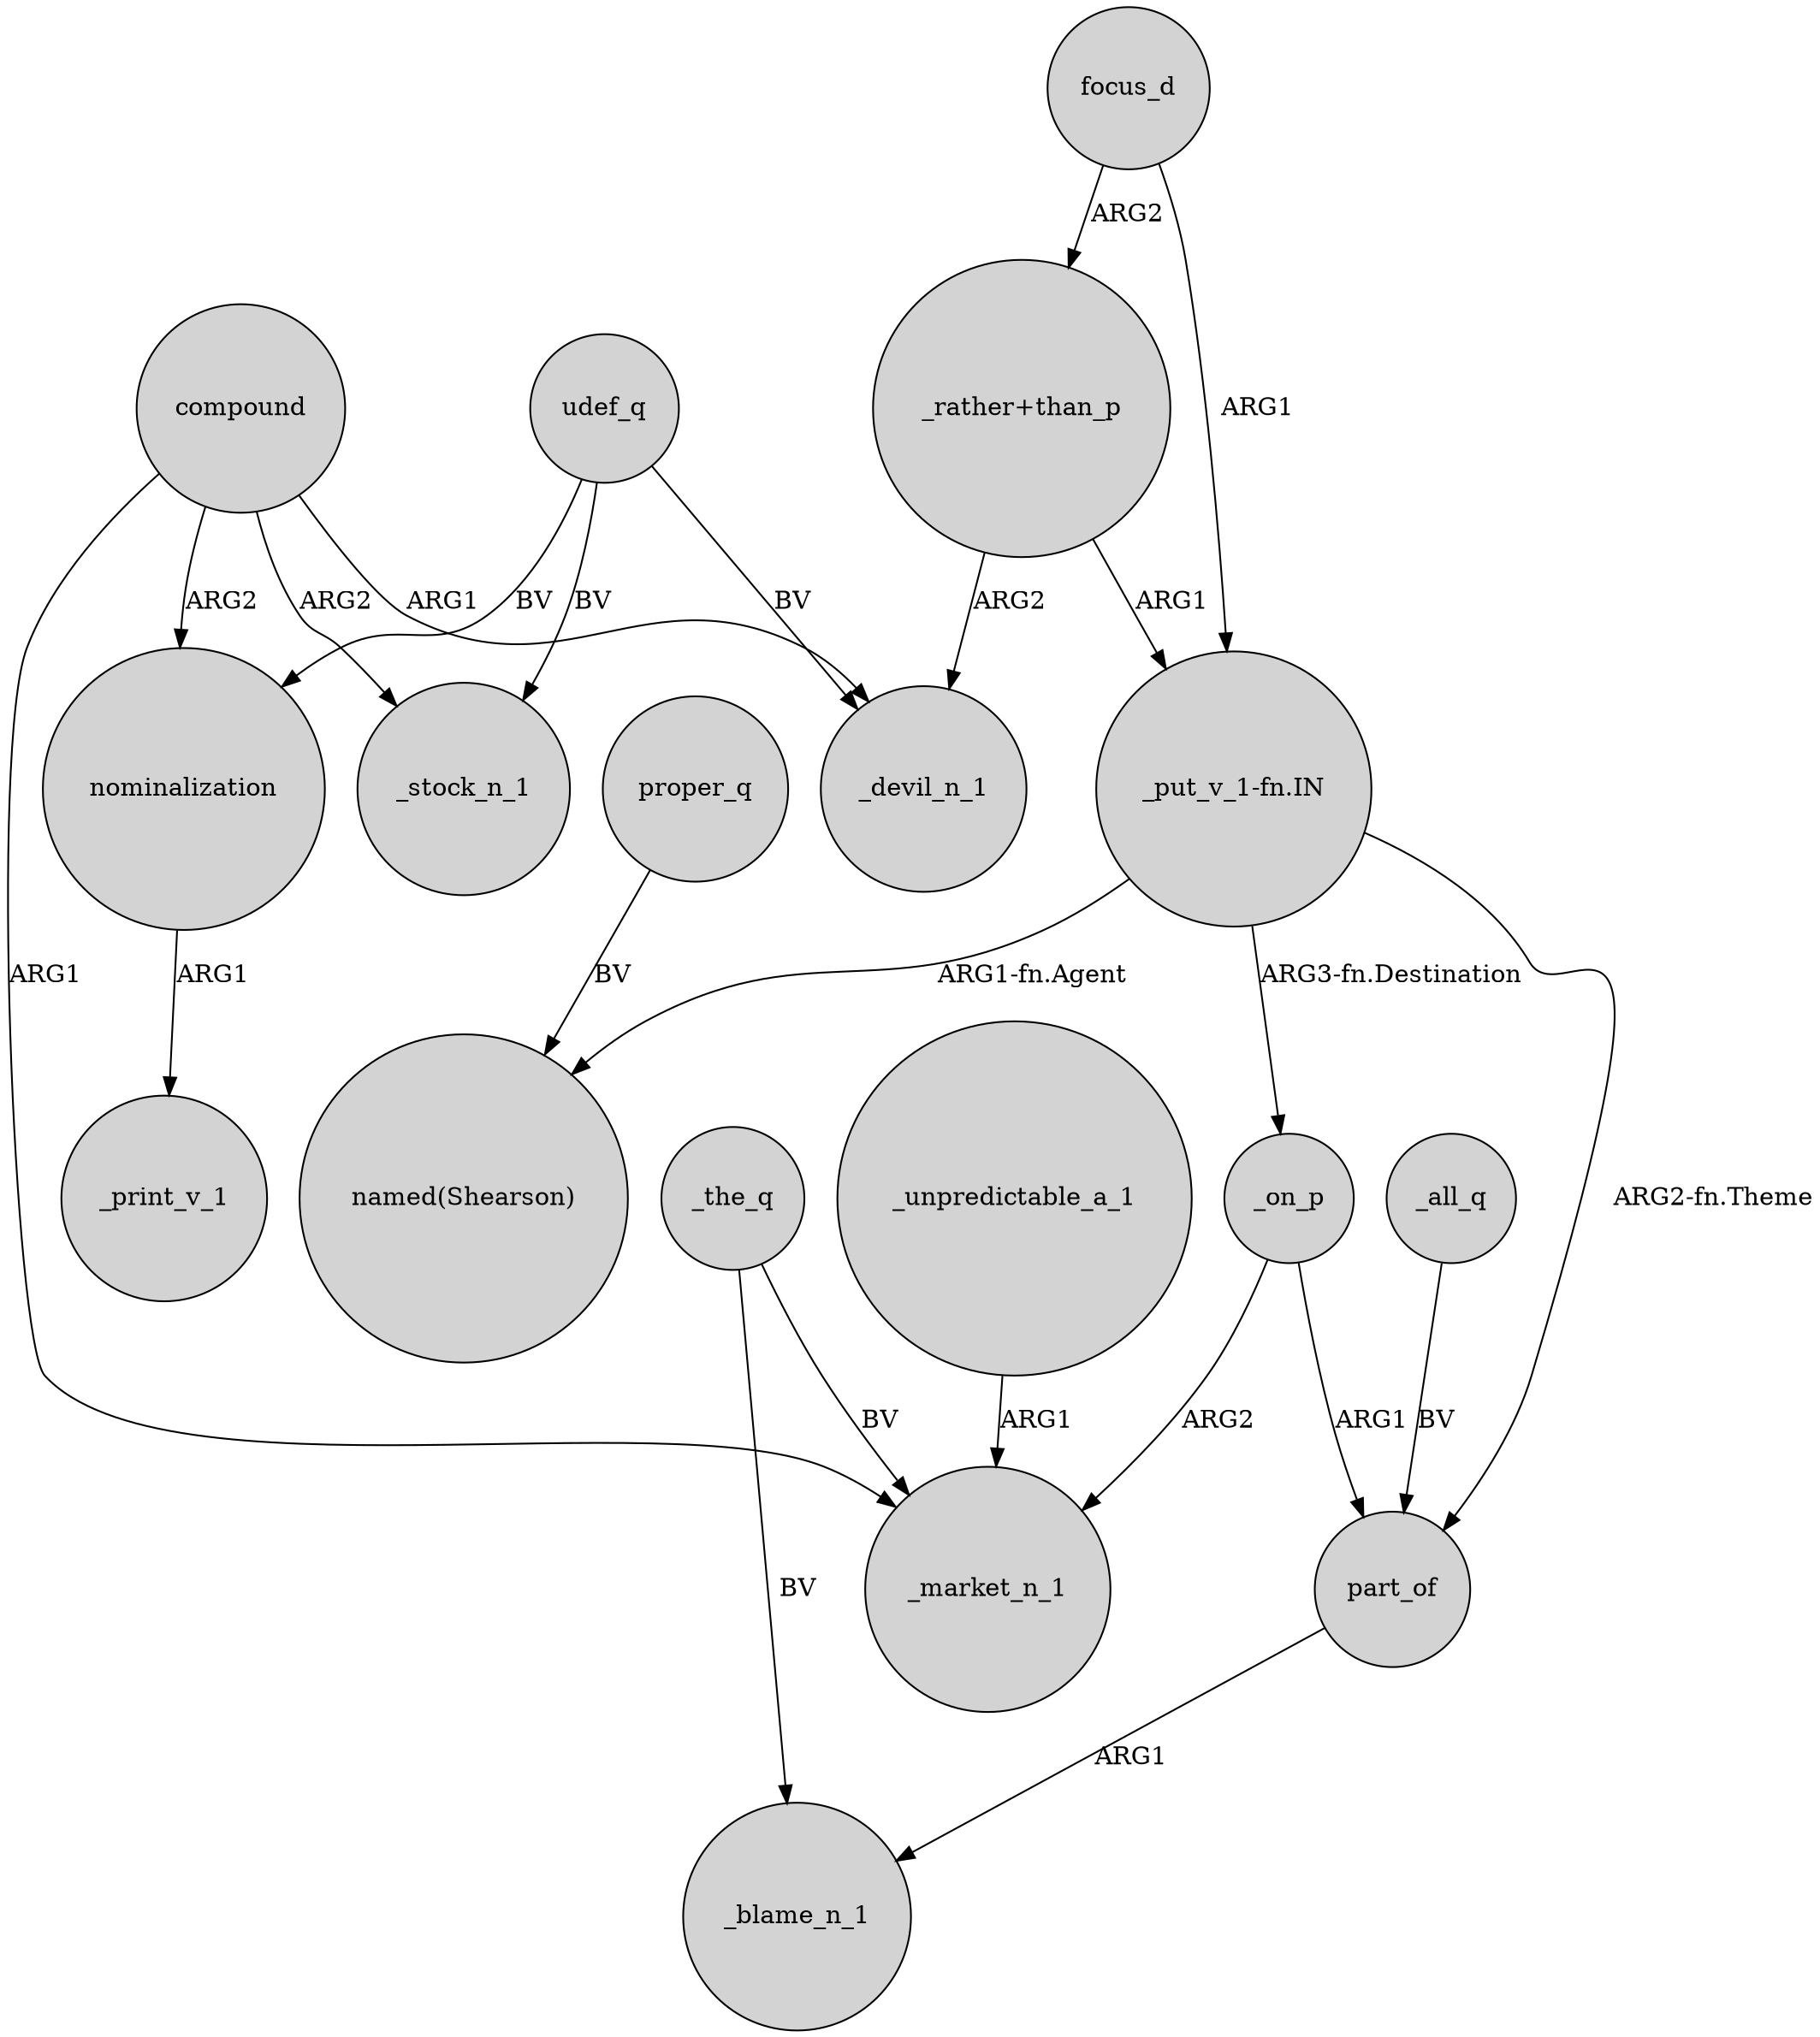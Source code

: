 digraph {
	node [shape=circle style=filled]
	part_of -> _blame_n_1 [label=ARG1]
	_all_q -> part_of [label=BV]
	proper_q -> "named(Shearson)" [label=BV]
	udef_q -> _devil_n_1 [label=BV]
	_on_p -> _market_n_1 [label=ARG2]
	"_rather+than_p" -> _devil_n_1 [label=ARG2]
	"_put_v_1-fn.IN" -> _on_p [label="ARG3-fn.Destination"]
	compound -> nominalization [label=ARG2]
	nominalization -> _print_v_1 [label=ARG1]
	focus_d -> "_rather+than_p" [label=ARG2]
	compound -> _stock_n_1 [label=ARG2]
	_on_p -> part_of [label=ARG1]
	"_rather+than_p" -> "_put_v_1-fn.IN" [label=ARG1]
	"_put_v_1-fn.IN" -> part_of [label="ARG2-fn.Theme"]
	udef_q -> _stock_n_1 [label=BV]
	_unpredictable_a_1 -> _market_n_1 [label=ARG1]
	udef_q -> nominalization [label=BV]
	_the_q -> _blame_n_1 [label=BV]
	focus_d -> "_put_v_1-fn.IN" [label=ARG1]
	compound -> _devil_n_1 [label=ARG1]
	"_put_v_1-fn.IN" -> "named(Shearson)" [label="ARG1-fn.Agent"]
	compound -> _market_n_1 [label=ARG1]
	_the_q -> _market_n_1 [label=BV]
}
